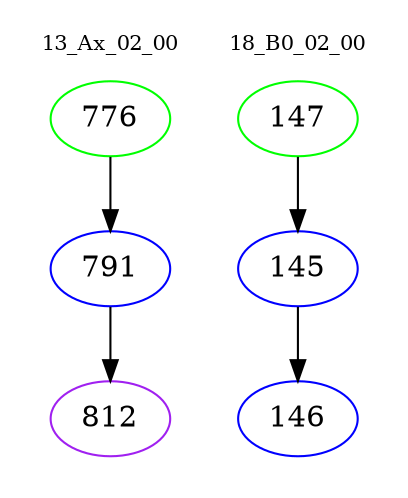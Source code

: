 digraph{
subgraph cluster_0 {
color = white
label = "13_Ax_02_00";
fontsize=10;
T0_776 [label="776", color="green"]
T0_776 -> T0_791 [color="black"]
T0_791 [label="791", color="blue"]
T0_791 -> T0_812 [color="black"]
T0_812 [label="812", color="purple"]
}
subgraph cluster_1 {
color = white
label = "18_B0_02_00";
fontsize=10;
T1_147 [label="147", color="green"]
T1_147 -> T1_145 [color="black"]
T1_145 [label="145", color="blue"]
T1_145 -> T1_146 [color="black"]
T1_146 [label="146", color="blue"]
}
}
